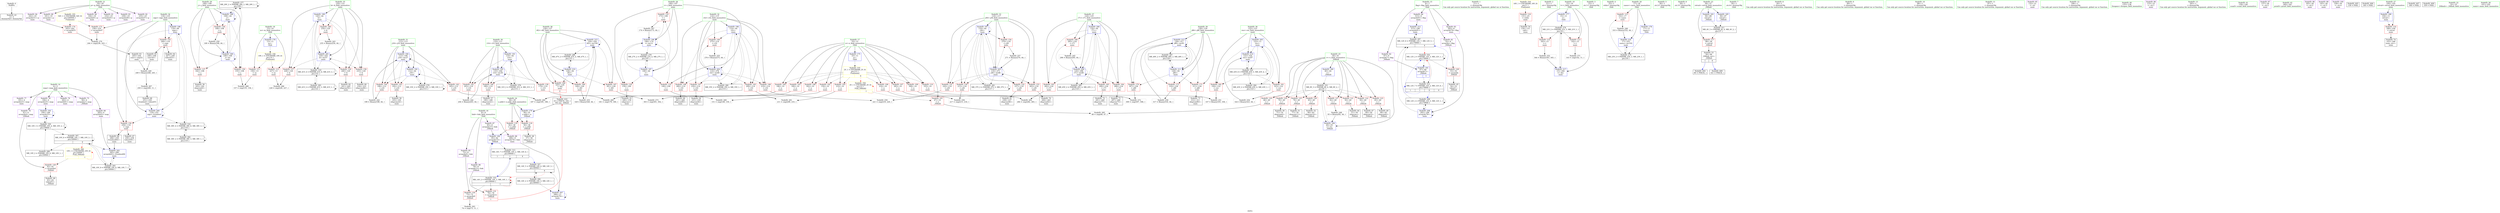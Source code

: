 digraph "SVFG" {
	label="SVFG";

	Node0x561429966a00 [shape=record,color=grey,label="{NodeID: 0\nNullPtr}"];
	Node0x561429966a00 -> Node0x56142997da00[style=solid];
	Node0x5614299c4ae0 [shape=record,color=yellow,style=double,label="{NodeID: 360\n10V_1 = ENCHI(MR_10V_0)\npts\{50000 \}\nFun[_Z4findi]|{|<s1>1}}"];
	Node0x5614299c4ae0 -> Node0x56142999ac60[style=dashed];
	Node0x5614299c4ae0:s1 -> Node0x5614299c4ae0[style=dashed,color=red];
	Node0x5614299b0090 [shape=record,color=black,label="{NodeID: 277\nMR_29V_2 = PHI(MR_29V_3, MR_29V_1, )\npts\{109 \}\n}"];
	Node0x5614299b0090 -> Node0x56142999dce0[style=dashed];
	Node0x5614299b0090 -> Node0x5614299b0090[style=dashed];
	Node0x561429998310 [shape=record,color=blue,label="{NodeID: 194\n112\<--199\nj18\<--inc27\nmain\n}"];
	Node0x561429998310 -> Node0x56142999b6f0[style=dashed];
	Node0x561429998310 -> Node0x56142999b7c0[style=dashed];
	Node0x561429998310 -> Node0x56142999b890[style=dashed];
	Node0x561429998310 -> Node0x561429998170[style=dashed];
	Node0x561429998310 -> Node0x561429998310[style=dashed];
	Node0x561429998310 -> Node0x5614299b0a90[style=dashed];
	Node0x561429995780 [shape=record,color=red,label="{NodeID: 111\n156\<--13\n\<--m\nmain\n}"];
	Node0x561429995780 -> Node0x5614299a5360[style=solid];
	Node0x56142997f2b0 [shape=record,color=green,label="{NodeID: 28\n106\<--107\ni\<--i_field_insensitive\nmain\n}"];
	Node0x56142997f2b0 -> Node0x56142999afa0[style=solid];
	Node0x56142997f2b0 -> Node0x56142999b070[style=solid];
	Node0x56142997f2b0 -> Node0x56142999b140[style=solid];
	Node0x56142997f2b0 -> Node0x56142999dc10[style=solid];
	Node0x56142997f2b0 -> Node0x56142999de80[style=solid];
	Node0x56142999b480 [shape=record,color=red,label="{NodeID: 139\n179\<--110\n\<--i14\nmain\n}"];
	Node0x56142999b480 -> Node0x561429999dc0[style=solid];
	Node0x5614299960f0 [shape=record,color=black,label="{NodeID: 56\n163\<--162\nidxprom8\<--\nmain\n}"];
	Node0x5614299b2480 [shape=record,color=black,label="{NodeID: 333\nMR_14V_2 = PHI(MR_14V_3, MR_14V_1, )\npts\{90000 \}\n|{|<s5>1}}"];
	Node0x5614299b2480 -> Node0x56142999ad30[style=dashed];
	Node0x5614299b2480 -> Node0x56142999ae00[style=dashed];
	Node0x5614299b2480 -> Node0x56142999d800[style=dashed];
	Node0x5614299b2480 -> Node0x5614299bb890[style=dashed];
	Node0x5614299b2480 -> Node0x5614299b2480[style=dashed];
	Node0x5614299b2480:s5 -> Node0x5614299b2480[style=dashed,color=red];
	Node0x5614299a2850 [shape=record,color=grey,label="{NodeID: 250\n169 = Binary(168, 44, )\n}"];
	Node0x5614299a2850 -> Node0x56142999ddb0[style=solid];
	Node0x56142999cb40 [shape=record,color=red,label="{NodeID: 167\n301\<--126\n\<--i82\nmain\n}"];
	Node0x56142999cb40 -> Node0x5614299a5ae0[style=solid];
	Node0x5614299977b0 [shape=record,color=purple,label="{NodeID: 84\n313\<--6\narrayidx91\<--flag\nmain\n}"];
	Node0x5614299977b0 -> Node0x5614299a0070[style=solid];
	Node0x56142997df00 [shape=record,color=green,label="{NodeID: 1\n11\<--1\n\<--dummyObj\nCan only get source location for instruction, argument, global var or function.}"];
	Node0x5614299b0590 [shape=record,color=black,label="{NodeID: 278\nMR_31V_2 = PHI(MR_31V_4, MR_31V_1, )\npts\{111 \}\n}"];
	Node0x5614299b0590 -> Node0x56142999df50[style=dashed];
	Node0x5614299983e0 [shape=record,color=blue,label="{NodeID: 195\n110\<--204\ni14\<--inc30\nmain\n}"];
	Node0x5614299983e0 -> Node0x56142999b480[style=dashed];
	Node0x5614299983e0 -> Node0x56142999b550[style=dashed];
	Node0x5614299983e0 -> Node0x56142999b620[style=dashed];
	Node0x5614299983e0 -> Node0x5614299983e0[style=dashed];
	Node0x5614299983e0 -> Node0x5614299b0590[style=dashed];
	Node0x561429995850 [shape=record,color=red,label="{NodeID: 112\n227\<--13\n\<--m\nmain\n}"];
	Node0x561429995850 -> Node0x5614299a5060[style=solid];
	Node0x56142997f380 [shape=record,color=green,label="{NodeID: 29\n108\<--109\nj\<--j_field_insensitive\nmain\n}"];
	Node0x56142997f380 -> Node0x56142999b210[style=solid];
	Node0x56142997f380 -> Node0x56142999b2e0[style=solid];
	Node0x56142997f380 -> Node0x56142999b3b0[style=solid];
	Node0x56142997f380 -> Node0x56142999dce0[style=solid];
	Node0x56142997f380 -> Node0x56142999ddb0[style=solid];
	Node0x56142999b550 [shape=record,color=red,label="{NodeID: 140\n189\<--110\n\<--i14\nmain\n}"];
	Node0x56142999b550 -> Node0x5614299961c0[style=solid];
	Node0x5614299961c0 [shape=record,color=black,label="{NodeID: 57\n190\<--189\nidxprom22\<--\nmain\n}"];
	Node0x5614299b2570 [shape=record,color=yellow,style=double,label="{NodeID: 334\n16V_1 = ENCHI(MR_16V_0)\npts\{1 \}\nFun[main]}"];
	Node0x5614299b2570 -> Node0x56142999a1d0[style=dashed];
	Node0x5614299a29d0 [shape=record,color=grey,label="{NodeID: 251\n337 = Binary(335, 336, )\n}"];
	Node0x56142999cc10 [shape=record,color=red,label="{NodeID: 168\n320\<--126\n\<--i82\nmain\n|{<s0>6}}"];
	Node0x56142999cc10:s0 -> Node0x5614299de970[style=solid,color=red];
	Node0x561429997880 [shape=record,color=purple,label="{NodeID: 85\n72\<--8\narrayidx9\<--link\n_Z4findi\n}"];
	Node0x561429997880 -> Node0x56142999ad30[style=solid];
	Node0x56142997e550 [shape=record,color=green,label="{NodeID: 2\n21\<--1\n.str\<--dummyObj\nGlob }"];
	Node0x5614299b0a90 [shape=record,color=black,label="{NodeID: 279\nMR_33V_2 = PHI(MR_33V_3, MR_33V_1, )\npts\{113 \}\n}"];
	Node0x5614299b0a90 -> Node0x561429998170[style=dashed];
	Node0x5614299b0a90 -> Node0x5614299b0a90[style=dashed];
	Node0x5614299984b0 [shape=record,color=blue,label="{NodeID: 196\n114\<--44\ni32\<--\nmain\n}"];
	Node0x5614299984b0 -> Node0x56142999b960[style=dashed];
	Node0x5614299984b0 -> Node0x56142999ba30[style=dashed];
	Node0x5614299984b0 -> Node0x56142999bb00[style=dashed];
	Node0x5614299984b0 -> Node0x56142999bbd0[style=dashed];
	Node0x5614299984b0 -> Node0x56142999bca0[style=dashed];
	Node0x5614299984b0 -> Node0x561429998b30[style=dashed];
	Node0x5614299984b0 -> Node0x5614299b0f90[style=dashed];
	Node0x561429995920 [shape=record,color=red,label="{NodeID: 113\n142\<--15\n\<--t\nmain\n}"];
	Node0x561429995920 -> Node0x5614299a57e0[style=solid];
	Node0x56142997f450 [shape=record,color=green,label="{NodeID: 30\n110\<--111\ni14\<--i14_field_insensitive\nmain\n}"];
	Node0x56142997f450 -> Node0x56142999b480[style=solid];
	Node0x56142997f450 -> Node0x56142999b550[style=solid];
	Node0x56142997f450 -> Node0x56142999b620[style=solid];
	Node0x56142997f450 -> Node0x56142999df50[style=solid];
	Node0x56142997f450 -> Node0x5614299983e0[style=solid];
	Node0x5614299b9a90 [shape=record,color=black,label="{NodeID: 307\nMR_10V_6 = PHI(MR_10V_7, MR_10V_3, )\npts\{50000 \}\n|{|<s4>6}}"];
	Node0x5614299b9a90 -> Node0x561429998990[style=dashed];
	Node0x5614299b9a90 -> Node0x5614299b3b90[style=dashed];
	Node0x5614299b9a90 -> Node0x5614299b5490[style=dashed];
	Node0x5614299b9a90 -> Node0x5614299b9a90[style=dashed];
	Node0x5614299b9a90:s4 -> Node0x5614299c4ae0[style=dashed,color=red];
	Node0x56142999b620 [shape=record,color=red,label="{NodeID: 141\n203\<--110\n\<--i14\nmain\n}"];
	Node0x56142999b620 -> Node0x5614299a1f50[style=solid];
	Node0x561429996290 [shape=record,color=black,label="{NodeID: 58\n193\<--192\nidxprom24\<--\nmain\n}"];
	Node0x5614299c34d0 [shape=record,color=yellow,style=double,label="{NodeID: 335\n2V_1 = ENCHI(MR_2V_0)\npts\{12 \}\nFun[main]|{|<s9>6}}"];
	Node0x5614299c34d0 -> Node0x561429995030[style=dashed];
	Node0x5614299c34d0 -> Node0x561429995100[style=dashed];
	Node0x5614299c34d0 -> Node0x5614299951d0[style=dashed];
	Node0x5614299c34d0 -> Node0x5614299952a0[style=dashed];
	Node0x5614299c34d0 -> Node0x561429995370[style=dashed];
	Node0x5614299c34d0 -> Node0x561429995440[style=dashed];
	Node0x5614299c34d0 -> Node0x561429995510[style=dashed];
	Node0x5614299c34d0 -> Node0x5614299955e0[style=dashed];
	Node0x5614299c34d0 -> Node0x5614299956b0[style=dashed];
	Node0x5614299c34d0:s9 -> Node0x5614299c4730[style=dashed,color=red];
	Node0x5614299991c0 [shape=record,color=grey,label="{NodeID: 252\n344 = Binary(343, 345, )\n}"];
	Node0x5614299991c0 -> Node0x5614299a0480[style=solid];
	Node0x56142999cce0 [shape=record,color=red,label="{NodeID: 169\n328\<--126\n\<--i82\nmain\n}"];
	Node0x56142999cce0 -> Node0x561429999340[style=solid];
	Node0x561429997950 [shape=record,color=purple,label="{NodeID: 86\n78\<--8\narrayidx12\<--link\n_Z4findi\n}"];
	Node0x561429997950 -> Node0x56142999ae00[style=solid];
	Node0x56142997e5e0 [shape=record,color=green,label="{NodeID: 3\n23\<--1\n.str.1\<--dummyObj\nGlob }"];
	Node0x5614299b0f90 [shape=record,color=black,label="{NodeID: 280\nMR_35V_2 = PHI(MR_35V_4, MR_35V_1, )\npts\{115 \}\n}"];
	Node0x5614299b0f90 -> Node0x5614299984b0[style=dashed];
	Node0x561429998580 [shape=record,color=blue,label="{NodeID: 197\n116\<--44\nj36\<--\nmain\n}"];
	Node0x561429998580 -> Node0x56142999bd70[style=dashed];
	Node0x561429998580 -> Node0x56142999be40[style=dashed];
	Node0x561429998580 -> Node0x56142999bf10[style=dashed];
	Node0x561429998580 -> Node0x56142999bfe0[style=dashed];
	Node0x561429998580 -> Node0x56142999c0b0[style=dashed];
	Node0x561429998580 -> Node0x561429998580[style=dashed];
	Node0x561429998580 -> Node0x561429998a60[style=dashed];
	Node0x561429998580 -> Node0x5614299b1490[style=dashed];
	Node0x5614299959f0 [shape=record,color=red,label="{NodeID: 114\n343\<--15\n\<--t\nmain\n}"];
	Node0x5614299959f0 -> Node0x5614299991c0[style=solid];
	Node0x56142997f520 [shape=record,color=green,label="{NodeID: 31\n112\<--113\nj18\<--j18_field_insensitive\nmain\n}"];
	Node0x56142997f520 -> Node0x56142999b6f0[style=solid];
	Node0x56142997f520 -> Node0x56142999b7c0[style=solid];
	Node0x56142997f520 -> Node0x56142999b890[style=solid];
	Node0x56142997f520 -> Node0x561429998170[style=solid];
	Node0x56142997f520 -> Node0x561429998310[style=solid];
	Node0x56142999b6f0 [shape=record,color=red,label="{NodeID: 142\n185\<--112\n\<--j18\nmain\n}"];
	Node0x56142999b6f0 -> Node0x5614299a4d60[style=solid];
	Node0x561429996360 [shape=record,color=black,label="{NodeID: 59\n231\<--230\nidxprom44\<--\nmain\n}"];
	Node0x5614299c35b0 [shape=record,color=yellow,style=double,label="{NodeID: 336\n19V_1 = ENCHI(MR_19V_0)\npts\{14 \}\nFun[main]}"];
	Node0x5614299c35b0 -> Node0x561429995780[style=dashed];
	Node0x5614299c35b0 -> Node0x561429995850[style=dashed];
	Node0x561429999340 [shape=record,color=grey,label="{NodeID: 253\n329 = Binary(328, 44, )\n}"];
	Node0x561429999340 -> Node0x5614299a02e0[style=solid];
	Node0x56142999cdb0 [shape=record,color=red,label="{NodeID: 170\n307\<--128\n\<--j86\nmain\n}"];
	Node0x56142999cdb0 -> Node0x5614299a5960[style=solid];
	Node0x561429997a20 [shape=record,color=purple,label="{NodeID: 87\n85\<--8\narrayidx15\<--link\n_Z4findi\n}"];
	Node0x561429997a20 -> Node0x56142999d800[style=solid];
	Node0x561429994780 [shape=record,color=green,label="{NodeID: 4\n25\<--1\nstdin\<--dummyObj\nGlob }"];
	Node0x5614299b1490 [shape=record,color=black,label="{NodeID: 281\nMR_37V_2 = PHI(MR_37V_3, MR_37V_1, )\npts\{117 \}\n}"];
	Node0x5614299b1490 -> Node0x561429998580[style=dashed];
	Node0x5614299b1490 -> Node0x5614299b1490[style=dashed];
	Node0x561429998650 [shape=record,color=blue,label="{NodeID: 198\n118\<--69\nsign\<--\nmain\n}"];
	Node0x561429998650 -> Node0x56142999c180[style=dashed];
	Node0x561429998650 -> Node0x56142999c250[style=dashed];
	Node0x561429998650 -> Node0x5614299987f0[style=dashed];
	Node0x561429998650 -> Node0x5614299bd190[style=dashed];
	Node0x561429995ac0 [shape=record,color=red,label="{NodeID: 115\n332\<--17\n\<--cases\nmain\n}"];
	Node0x561429995ac0 -> Node0x5614299a2250[style=solid];
	Node0x56142997d080 [shape=record,color=green,label="{NodeID: 32\n114\<--115\ni32\<--i32_field_insensitive\nmain\n}"];
	Node0x56142997d080 -> Node0x56142999b960[style=solid];
	Node0x56142997d080 -> Node0x56142999ba30[style=solid];
	Node0x56142997d080 -> Node0x56142999bb00[style=solid];
	Node0x56142997d080 -> Node0x56142999bbd0[style=solid];
	Node0x56142997d080 -> Node0x56142999bca0[style=solid];
	Node0x56142997d080 -> Node0x5614299984b0[style=solid];
	Node0x56142997d080 -> Node0x561429998b30[style=solid];
	Node0x56142999b7c0 [shape=record,color=red,label="{NodeID: 143\n192\<--112\n\<--j18\nmain\n}"];
	Node0x56142999b7c0 -> Node0x561429996290[style=solid];
	Node0x561429996430 [shape=record,color=black,label="{NodeID: 60\n234\<--233\nidxprom46\<--\nmain\n}"];
	Node0x5614299994c0 [shape=record,color=grey,label="{NodeID: 254\n324 = Binary(323, 44, )\n}"];
	Node0x5614299994c0 -> Node0x5614299a0210[style=solid];
	Node0x56142999ce80 [shape=record,color=red,label="{NodeID: 171\n311\<--128\n\<--j86\nmain\n}"];
	Node0x56142999ce80 -> Node0x561429996ec0[style=solid];
	Node0x561429997af0 [shape=record,color=purple,label="{NodeID: 88\n288\<--8\narrayidx76\<--link\nmain\n}"];
	Node0x561429997af0 -> Node0x561429998da0[style=solid];
	Node0x561429994810 [shape=record,color=green,label="{NodeID: 5\n26\<--1\n.str.2\<--dummyObj\nGlob }"];
	Node0x5614299b1990 [shape=record,color=black,label="{NodeID: 282\nMR_39V_2 = PHI(MR_39V_3, MR_39V_1, )\npts\{119 \}\n}"];
	Node0x5614299b1990 -> Node0x5614299b1990[style=dashed];
	Node0x5614299b1990 -> Node0x5614299bd190[style=dashed];
	Node0x561429998720 [shape=record,color=blue,label="{NodeID: 199\n120\<--44\nk\<--\nmain\n}"];
	Node0x561429998720 -> Node0x56142999c320[style=dashed];
	Node0x561429998720 -> Node0x56142999c3f0[style=dashed];
	Node0x561429998720 -> Node0x56142999c4c0[style=dashed];
	Node0x561429998720 -> Node0x56142999c590[style=dashed];
	Node0x561429998720 -> Node0x5614299988c0[style=dashed];
	Node0x561429998720 -> Node0x5614299bd690[style=dashed];
	Node0x56142999a1d0 [shape=record,color=red,label="{NodeID: 116\n131\<--25\n\<--stdin\nmain\n}"];
	Node0x56142999a1d0 -> Node0x561429995f50[style=solid];
	Node0x56142997d150 [shape=record,color=green,label="{NodeID: 33\n116\<--117\nj36\<--j36_field_insensitive\nmain\n}"];
	Node0x56142997d150 -> Node0x56142999bd70[style=solid];
	Node0x56142997d150 -> Node0x56142999be40[style=solid];
	Node0x56142997d150 -> Node0x56142999bf10[style=solid];
	Node0x56142997d150 -> Node0x56142999bfe0[style=solid];
	Node0x56142997d150 -> Node0x56142999c0b0[style=solid];
	Node0x56142997d150 -> Node0x561429998580[style=solid];
	Node0x56142997d150 -> Node0x561429998a60[style=solid];
	Node0x56142999b890 [shape=record,color=red,label="{NodeID: 144\n198\<--112\n\<--j18\nmain\n}"];
	Node0x56142999b890 -> Node0x5614299a1c50[style=solid];
	Node0x561429996500 [shape=record,color=black,label="{NodeID: 61\n238\<--237\nidxprom48\<--\nmain\n}"];
	Node0x561429999640 [shape=record,color=grey,label="{NodeID: 255\n276 = Binary(275, 44, )\n}"];
	Node0x561429999640 -> Node0x561429998b30[style=solid];
	Node0x56142999cf50 [shape=record,color=red,label="{NodeID: 172\n316\<--128\n\<--j86\nmain\n}"];
	Node0x56142999cf50 -> Node0x5614299997c0[style=solid];
	Node0x561429997bc0 [shape=record,color=purple,label="{NodeID: 89\n161\<--19\narrayidx\<--p\nmain\n}"];
	Node0x561429966ae0 [shape=record,color=green,label="{NodeID: 6\n28\<--1\n.str.3\<--dummyObj\nGlob }"];
	Node0x5614299b26a0 [shape=record,color=black,label="{NodeID: 283\nMR_41V_2 = PHI(MR_41V_3, MR_41V_1, )\npts\{121 \}\n}"];
	Node0x5614299b26a0 -> Node0x5614299b26a0[style=dashed];
	Node0x5614299b26a0 -> Node0x5614299bd690[style=dashed];
	Node0x5614299987f0 [shape=record,color=blue,label="{NodeID: 200\n118\<--251\nsign\<--frombool\nmain\n}"];
	Node0x5614299987f0 -> Node0x56142999c180[style=dashed];
	Node0x5614299987f0 -> Node0x56142999c250[style=dashed];
	Node0x5614299987f0 -> Node0x5614299987f0[style=dashed];
	Node0x5614299987f0 -> Node0x5614299bd190[style=dashed];
	Node0x56142999a2a0 [shape=record,color=red,label="{NodeID: 117\n99\<--36\n\<--retval\n_Z4findi\n}"];
	Node0x56142999a2a0 -> Node0x561429995e80[style=solid];
	Node0x56142997d220 [shape=record,color=green,label="{NodeID: 34\n118\<--119\nsign\<--sign_field_insensitive\nmain\n}"];
	Node0x56142997d220 -> Node0x56142999c180[style=solid];
	Node0x56142997d220 -> Node0x56142999c250[style=solid];
	Node0x56142997d220 -> Node0x561429998650[style=solid];
	Node0x56142997d220 -> Node0x5614299987f0[style=solid];
	Node0x5614299bae90 [shape=record,color=black,label="{NodeID: 311\nMR_4V_3 = PHI(MR_4V_4, MR_4V_2, )\npts\{37 \}\n}"];
	Node0x5614299bae90 -> Node0x56142999a2a0[style=dashed];
	Node0x56142999b960 [shape=record,color=red,label="{NodeID: 145\n209\<--114\n\<--i32\nmain\n}"];
	Node0x56142999b960 -> Node0x561429999f40[style=solid];
	Node0x5614299965d0 [shape=record,color=black,label="{NodeID: 62\n241\<--240\nidxprom50\<--\nmain\n}"];
	Node0x5614299997c0 [shape=record,color=grey,label="{NodeID: 256\n317 = Binary(316, 44, )\n}"];
	Node0x5614299997c0 -> Node0x5614299a0140[style=solid];
	Node0x56142999d020 [shape=record,color=red,label="{NodeID: 173\n236\<--235\n\<--arrayidx47\nmain\n}"];
	Node0x56142999d020 -> Node0x5614299a5660[style=solid];
	Node0x561429997c90 [shape=record,color=purple,label="{NodeID: 90\n164\<--19\narrayidx9\<--p\nmain\n}"];
	Node0x561429966b70 [shape=record,color=green,label="{NodeID: 7\n30\<--1\n.str.4\<--dummyObj\nGlob }"];
	Node0x5614299b2790 [shape=record,color=black,label="{NodeID: 284\nMR_43V_2 = PHI(MR_43V_4, MR_43V_1, )\npts\{123 \}\n}"];
	Node0x5614299b2790 -> Node0x561429998c00[style=dashed];
	Node0x5614299988c0 [shape=record,color=blue,label="{NodeID: 201\n120\<--255\nk\<--inc57\nmain\n}"];
	Node0x5614299988c0 -> Node0x56142999c320[style=dashed];
	Node0x5614299988c0 -> Node0x56142999c3f0[style=dashed];
	Node0x5614299988c0 -> Node0x56142999c4c0[style=dashed];
	Node0x5614299988c0 -> Node0x56142999c590[style=dashed];
	Node0x5614299988c0 -> Node0x5614299988c0[style=dashed];
	Node0x5614299988c0 -> Node0x5614299bd690[style=dashed];
	Node0x56142999a370 [shape=record,color=red,label="{NodeID: 118\n56\<--38\n\<--u.addr\n_Z4findi\n}"];
	Node0x56142999a370 -> Node0x56142997dca0[style=solid];
	Node0x56142997d2f0 [shape=record,color=green,label="{NodeID: 35\n120\<--121\nk\<--k_field_insensitive\nmain\n}"];
	Node0x56142997d2f0 -> Node0x56142999c320[style=solid];
	Node0x56142997d2f0 -> Node0x56142999c3f0[style=solid];
	Node0x56142997d2f0 -> Node0x56142999c4c0[style=solid];
	Node0x56142997d2f0 -> Node0x56142999c590[style=solid];
	Node0x56142997d2f0 -> Node0x561429998720[style=solid];
	Node0x56142997d2f0 -> Node0x5614299988c0[style=solid];
	Node0x5614299bb390 [shape=record,color=black,label="{NodeID: 312\nMR_12V_7 = PHI(MR_12V_2, MR_12V_6, )\npts\{70000 \}\n|{<s0>1|<s1>1|<s2>6|<s3>6}}"];
	Node0x5614299bb390:s0 -> Node0x5614299bb390[style=dashed,color=blue];
	Node0x5614299bb390:s1 -> Node0x5614299b2390[style=dashed,color=blue];
	Node0x5614299bb390:s2 -> Node0x5614299b4090[style=dashed,color=blue];
	Node0x5614299bb390:s3 -> Node0x5614299b6890[style=dashed,color=blue];
	Node0x56142999ba30 [shape=record,color=red,label="{NodeID: 146\n219\<--114\n\<--i32\nmain\n}"];
	Node0x56142999ba30 -> Node0x561429999c40[style=solid];
	Node0x5614299966a0 [shape=record,color=black,label="{NodeID: 63\n245\<--244\nconv\<--cmp52\nmain\n}"];
	Node0x5614299966a0 -> Node0x5614299a26d0[style=solid];
	Node0x561429999940 [shape=record,color=grey,label="{NodeID: 257\n271 = Binary(270, 44, )\n}"];
	Node0x561429999940 -> Node0x561429998a60[style=solid];
	Node0x56142999d0f0 [shape=record,color=red,label="{NodeID: 174\n243\<--242\n\<--arrayidx51\nmain\n}"];
	Node0x56142999d0f0 -> Node0x5614299a5660[style=solid];
	Node0x561429997d60 [shape=record,color=purple,label="{NodeID: 91\n232\<--19\narrayidx45\<--p\nmain\n}"];
	Node0x561429966c00 [shape=record,color=green,label="{NodeID: 8\n44\<--1\n\<--dummyObj\nCan only get source location for instruction, argument, global var or function.}"];
	Node0x5614299b2c90 [shape=record,color=black,label="{NodeID: 285\nMR_45V_2 = PHI(MR_45V_4, MR_45V_1, )\npts\{125 \}\n}"];
	Node0x5614299b2c90 -> Node0x561429998cd0[style=dashed];
	Node0x561429998990 [shape=record,color=blue,label="{NodeID: 202\n265\<--266\narrayidx63\<--frombool64\nmain\n}"];
	Node0x561429998990 -> Node0x5614299b5490[style=dashed];
	Node0x56142999a440 [shape=record,color=red,label="{NodeID: 119\n82\<--38\n\<--u.addr\n_Z4findi\n}"];
	Node0x56142999a440 -> Node0x56142999d800[style=solid];
	Node0x56142997d3c0 [shape=record,color=green,label="{NodeID: 36\n122\<--123\nres\<--res_field_insensitive\nmain\n}"];
	Node0x56142997d3c0 -> Node0x56142999c660[style=solid];
	Node0x56142997d3c0 -> Node0x56142999c730[style=solid];
	Node0x56142997d3c0 -> Node0x561429998c00[style=solid];
	Node0x56142997d3c0 -> Node0x5614299a0210[style=solid];
	Node0x5614299bb890 [shape=record,color=black,label="{NodeID: 313\nMR_14V_7 = PHI(MR_14V_2, MR_14V_6, )\npts\{90000 \}\n|{<s0>1|<s1>1|<s2>6}}"];
	Node0x5614299bb890:s0 -> Node0x56142999d800[style=dashed,color=blue];
	Node0x5614299bb890:s1 -> Node0x5614299b2480[style=dashed,color=blue];
	Node0x5614299bb890:s2 -> Node0x5614299bfe90[style=dashed,color=blue];
	Node0x56142999bb00 [shape=record,color=red,label="{NodeID: 147\n230\<--114\n\<--i32\nmain\n}"];
	Node0x56142999bb00 -> Node0x561429996360[style=solid];
	Node0x561429996770 [shape=record,color=black,label="{NodeID: 64\n247\<--246\ntobool53\<--\nmain\n}"];
	Node0x561429999ac0 [shape=record,color=grey,label="{NodeID: 258\n217 = cmp(215, 216, )\n}"];
	Node0x56142999d1c0 [shape=record,color=blue,label="{NodeID: 175\n10\<--11\nn\<--\nGlob }"];
	Node0x56142999d1c0 -> Node0x5614299c34d0[style=dashed];
	Node0x561429997e30 [shape=record,color=purple,label="{NodeID: 92\n235\<--19\narrayidx47\<--p\nmain\n}"];
	Node0x561429997e30 -> Node0x56142999d020[style=solid];
	Node0x561429966cb0 [shape=record,color=green,label="{NodeID: 9\n69\<--1\n\<--dummyObj\nCan only get source location for instruction, argument, global var or function.}"];
	Node0x5614299b3190 [shape=record,color=black,label="{NodeID: 286\nMR_47V_2 = PHI(MR_47V_4, MR_47V_1, )\npts\{127 \}\n}"];
	Node0x5614299b3190 -> Node0x561429999010[style=dashed];
	Node0x561429998a60 [shape=record,color=blue,label="{NodeID: 203\n116\<--271\nj36\<--inc66\nmain\n}"];
	Node0x561429998a60 -> Node0x56142999bd70[style=dashed];
	Node0x561429998a60 -> Node0x56142999be40[style=dashed];
	Node0x561429998a60 -> Node0x56142999bf10[style=dashed];
	Node0x561429998a60 -> Node0x56142999bfe0[style=dashed];
	Node0x561429998a60 -> Node0x56142999c0b0[style=dashed];
	Node0x561429998a60 -> Node0x561429998580[style=dashed];
	Node0x561429998a60 -> Node0x561429998a60[style=dashed];
	Node0x561429998a60 -> Node0x5614299b1490[style=dashed];
	Node0x56142999a510 [shape=record,color=red,label="{NodeID: 120\n46\<--40\n\<--v\n_Z4findi\n}"];
	Node0x56142999a510 -> Node0x5614299a4ee0[style=solid];
	Node0x56142997d490 [shape=record,color=green,label="{NodeID: 37\n124\<--125\ni71\<--i71_field_insensitive\nmain\n}"];
	Node0x56142997d490 -> Node0x56142999c800[style=solid];
	Node0x56142997d490 -> Node0x56142999c8d0[style=solid];
	Node0x56142997d490 -> Node0x56142999c9a0[style=solid];
	Node0x56142997d490 -> Node0x56142999ca70[style=solid];
	Node0x56142997d490 -> Node0x561429998cd0[style=solid];
	Node0x56142997d490 -> Node0x561429998f40[style=solid];
	Node0x56142999bbd0 [shape=record,color=red,label="{NodeID: 148\n260\<--114\n\<--i32\nmain\n}"];
	Node0x56142999bbd0 -> Node0x561429996b80[style=solid];
	Node0x561429996840 [shape=record,color=black,label="{NodeID: 65\n248\<--246\nconv54\<--\nmain\n}"];
	Node0x561429996840 -> Node0x5614299a26d0[style=solid];
	Node0x561429999c40 [shape=record,color=grey,label="{NodeID: 259\n221 = cmp(219, 220, )\n}"];
	Node0x56142999d290 [shape=record,color=blue,label="{NodeID: 176\n13\<--11\nm\<--\nGlob }"];
	Node0x56142999d290 -> Node0x5614299c35b0[style=dashed];
	Node0x561429997f00 [shape=record,color=purple,label="{NodeID: 93\n239\<--19\narrayidx49\<--p\nmain\n}"];
	Node0x561429966d80 [shape=record,color=green,label="{NodeID: 10\n88\<--1\n\<--dummyObj\nCan only get source location for instruction, argument, global var or function.}"];
	Node0x5614299b3690 [shape=record,color=black,label="{NodeID: 287\nMR_49V_2 = PHI(MR_49V_3, MR_49V_1, )\npts\{129 \}\n}"];
	Node0x5614299b3690 -> Node0x5614299990e0[style=dashed];
	Node0x5614299b3690 -> Node0x5614299b3690[style=dashed];
	Node0x561429998b30 [shape=record,color=blue,label="{NodeID: 204\n114\<--276\ni32\<--inc69\nmain\n}"];
	Node0x561429998b30 -> Node0x56142999b960[style=dashed];
	Node0x561429998b30 -> Node0x56142999ba30[style=dashed];
	Node0x561429998b30 -> Node0x56142999bb00[style=dashed];
	Node0x561429998b30 -> Node0x56142999bbd0[style=dashed];
	Node0x561429998b30 -> Node0x56142999bca0[style=dashed];
	Node0x561429998b30 -> Node0x561429998b30[style=dashed];
	Node0x561429998b30 -> Node0x5614299b0f90[style=dashed];
	Node0x56142999a5e0 [shape=record,color=red,label="{NodeID: 121\n50\<--40\n\<--v\n_Z4findi\n}"];
	Node0x56142999a5e0 -> Node0x56142997db00[style=solid];
	Node0x56142997d560 [shape=record,color=green,label="{NodeID: 38\n126\<--127\ni82\<--i82_field_insensitive\nmain\n}"];
	Node0x56142997d560 -> Node0x56142999cb40[style=solid];
	Node0x56142997d560 -> Node0x56142999cc10[style=solid];
	Node0x56142997d560 -> Node0x56142999cce0[style=solid];
	Node0x56142997d560 -> Node0x561429999010[style=solid];
	Node0x56142997d560 -> Node0x5614299a02e0[style=solid];
	Node0x56142999bca0 [shape=record,color=red,label="{NodeID: 149\n275\<--114\n\<--i32\nmain\n}"];
	Node0x56142999bca0 -> Node0x561429999640[style=solid];
	Node0x561429996910 [shape=record,color=black,label="{NodeID: 66\n251\<--250\nfrombool\<--tobool55\nmain\n}"];
	Node0x561429996910 -> Node0x5614299987f0[style=solid];
	Node0x561429999dc0 [shape=record,color=grey,label="{NodeID: 260\n181 = cmp(179, 180, )\n}"];
	Node0x56142999d390 [shape=record,color=blue,label="{NodeID: 177\n15\<--11\nt\<--\nGlob }"];
	Node0x56142999d390 -> Node0x5614299af190[style=dashed];
	Node0x561429997fd0 [shape=record,color=purple,label="{NodeID: 94\n242\<--19\narrayidx51\<--p\nmain\n}"];
	Node0x561429997fd0 -> Node0x56142999d0f0[style=solid];
	Node0x5614299697e0 [shape=record,color=green,label="{NodeID: 11\n97\<--1\n\<--dummyObj\nCan only get source location for instruction, argument, global var or function.}"];
	Node0x5614299b3b90 [shape=record,color=black,label="{NodeID: 288\nMR_10V_2 = PHI(MR_10V_6, MR_10V_1, )\npts\{50000 \}\n}"];
	Node0x5614299b3b90 -> Node0x5614299c0d90[style=dashed];
	Node0x561429998c00 [shape=record,color=blue,label="{NodeID: 205\n122\<--11\nres\<--\nmain\n}"];
	Node0x561429998c00 -> Node0x56142999c660[style=dashed];
	Node0x561429998c00 -> Node0x56142999c730[style=dashed];
	Node0x561429998c00 -> Node0x5614299a0210[style=dashed];
	Node0x561429998c00 -> Node0x5614299b2790[style=dashed];
	Node0x561429998c00 -> Node0x5614299b8190[style=dashed];
	Node0x56142999a6b0 [shape=record,color=red,label="{NodeID: 122\n59\<--40\n\<--v\n_Z4findi\n}"];
	Node0x56142999a6b0 -> Node0x561429994ac0[style=solid];
	Node0x56142997d630 [shape=record,color=green,label="{NodeID: 39\n128\<--129\nj86\<--j86_field_insensitive\nmain\n}"];
	Node0x56142997d630 -> Node0x56142999cdb0[style=solid];
	Node0x56142997d630 -> Node0x56142999ce80[style=solid];
	Node0x56142997d630 -> Node0x56142999cf50[style=solid];
	Node0x56142997d630 -> Node0x5614299990e0[style=solid];
	Node0x56142997d630 -> Node0x5614299a0140[style=solid];
	Node0x56142999bd70 [shape=record,color=red,label="{NodeID: 150\n215\<--116\n\<--j36\nmain\n}"];
	Node0x56142999bd70 -> Node0x561429999ac0[style=solid];
	Node0x5614299969e0 [shape=record,color=black,label="{NodeID: 67\n259\<--258\ntobool59\<--\nmain\n}"];
	Node0x561429999f40 [shape=record,color=grey,label="{NodeID: 261\n211 = cmp(209, 210, )\n}"];
	Node0x56142999d490 [shape=record,color=blue,label="{NodeID: 178\n17\<--11\ncases\<--\nGlob }"];
	Node0x56142999d490 -> Node0x5614299af690[style=dashed];
	Node0x5614299980a0 [shape=record,color=purple,label="{NodeID: 95\n132\<--21\n\<--.str\nmain\n}"];
	Node0x561429969870 [shape=record,color=green,label="{NodeID: 12\n196\<--1\n\<--dummyObj\nCan only get source location for instruction, argument, global var or function.}"];
	Node0x5614299b4090 [shape=record,color=black,label="{NodeID: 289\nMR_12V_2 = PHI(MR_12V_5, MR_12V_1, )\npts\{70000 \}\n}"];
	Node0x5614299b4090 -> Node0x561429998e70[style=dashed];
	Node0x5614299b4090 -> Node0x5614299b4090[style=dashed];
	Node0x5614299b4090 -> Node0x5614299b6890[style=dashed];
	Node0x561429998cd0 [shape=record,color=blue,label="{NodeID: 206\n124\<--44\ni71\<--\nmain\n}"];
	Node0x561429998cd0 -> Node0x56142999c800[style=dashed];
	Node0x561429998cd0 -> Node0x56142999c8d0[style=dashed];
	Node0x561429998cd0 -> Node0x56142999c9a0[style=dashed];
	Node0x561429998cd0 -> Node0x56142999ca70[style=dashed];
	Node0x561429998cd0 -> Node0x561429998f40[style=dashed];
	Node0x561429998cd0 -> Node0x5614299b2c90[style=dashed];
	Node0x56142999a780 [shape=record,color=red,label="{NodeID: 123\n65\<--40\n\<--v\n_Z4findi\n}"];
	Node0x56142999a780 -> Node0x561429995c00[style=solid];
	Node0x56142997d700 [shape=record,color=green,label="{NodeID: 40\n135\<--136\nfreopen\<--freopen_field_insensitive\n}"];
	Node0x56142999be40 [shape=record,color=red,label="{NodeID: 151\n220\<--116\n\<--j36\nmain\n}"];
	Node0x56142999be40 -> Node0x561429999c40[style=solid];
	Node0x561429996ab0 [shape=record,color=black,label="{NodeID: 68\n266\<--258\nfrombool64\<--\nmain\n}"];
	Node0x561429996ab0 -> Node0x561429998990[style=solid];
	Node0x56142999a0c0 [shape=record,color=grey,label="{NodeID: 262\n284 = cmp(282, 283, )\n}"];
	Node0x56142999d590 [shape=record,color=blue,label="{NodeID: 179\n38\<--35\nu.addr\<--u\n_Z4findi\n}"];
	Node0x56142999d590 -> Node0x56142999a370[style=dashed];
	Node0x56142999d590 -> Node0x56142999a440[style=dashed];
	Node0x561429994b50 [shape=record,color=purple,label="{NodeID: 96\n133\<--23\n\<--.str.1\nmain\n}"];
	Node0x561429969940 [shape=record,color=green,label="{NodeID: 13\n345\<--1\n\<--dummyObj\nCan only get source location for instruction, argument, global var or function.}"];
	Node0x5614299b4590 [shape=record,color=black,label="{NodeID: 290\nMR_14V_2 = PHI(MR_14V_5, MR_14V_1, )\npts\{90000 \}\n}"];
	Node0x5614299b4590 -> Node0x561429998da0[style=dashed];
	Node0x5614299b4590 -> Node0x5614299bfe90[style=dashed];
	Node0x561429998da0 [shape=record,color=blue,label="{NodeID: 207\n288\<--11\narrayidx76\<--\nmain\n}"];
	Node0x561429998da0 -> Node0x561429998da0[style=dashed];
	Node0x561429998da0 -> Node0x5614299bfe90[style=dashed];
	Node0x56142999a850 [shape=record,color=red,label="{NodeID: 124\n70\<--40\n\<--v\n_Z4findi\n}"];
	Node0x56142999a850 -> Node0x561429995c90[style=solid];
	Node0x56142997d800 [shape=record,color=green,label="{NodeID: 41\n139\<--140\nscanf\<--scanf_field_insensitive\n}"];
	Node0x5614299bd190 [shape=record,color=black,label="{NodeID: 318\nMR_39V_4 = PHI(MR_39V_8, MR_39V_3, )\npts\{119 \}\n}"];
	Node0x5614299bd190 -> Node0x561429998650[style=dashed];
	Node0x5614299bd190 -> Node0x5614299b1990[style=dashed];
	Node0x5614299bd190 -> Node0x5614299bd190[style=dashed];
	Node0x56142999bf10 [shape=record,color=red,label="{NodeID: 152\n237\<--116\n\<--j36\nmain\n}"];
	Node0x56142999bf10 -> Node0x561429996500[style=solid];
	Node0x561429996b80 [shape=record,color=black,label="{NodeID: 69\n261\<--260\nidxprom60\<--\nmain\n}"];
	Node0x5614299a4be0 [shape=record,color=grey,label="{NodeID: 263\n74 = cmp(73, 11, )\n}"];
	Node0x56142999d660 [shape=record,color=blue,label="{NodeID: 180\n40\<--44\nv\<--\n_Z4findi\n}"];
	Node0x56142999d660 -> Node0x5614299b1e90[style=dashed];
	Node0x561429994c20 [shape=record,color=purple,label="{NodeID: 97\n137\<--26\n\<--.str.2\nmain\n}"];
	Node0x561429969480 [shape=record,color=green,label="{NodeID: 14\n4\<--5\nmap\<--map_field_insensitive\nGlob }"];
	Node0x561429969480 -> Node0x561429997060[style=solid];
	Node0x561429969480 -> Node0x561429997130[style=solid];
	Node0x561429969480 -> Node0x561429997200[style=solid];
	Node0x561429969480 -> Node0x5614299972d0[style=solid];
	Node0x561429969480 -> Node0x5614299973a0[style=solid];
	Node0x561429969480 -> Node0x561429997470[style=solid];
	Node0x561429998e70 [shape=record,color=blue,label="{NodeID: 208\n292\<--196\narrayidx78\<--\nmain\n}"];
	Node0x561429998e70 -> Node0x561429998e70[style=dashed];
	Node0x561429998e70 -> Node0x5614299b4090[style=dashed];
	Node0x561429998e70 -> Node0x5614299b6890[style=dashed];
	Node0x56142999a920 [shape=record,color=red,label="{NodeID: 125\n76\<--40\n\<--v\n_Z4findi\n}"];
	Node0x56142999a920 -> Node0x561429995d20[style=solid];
	Node0x56142997d900 [shape=record,color=green,label="{NodeID: 42\n340\<--341\nprintf\<--printf_field_insensitive\n}"];
	Node0x5614299bd690 [shape=record,color=black,label="{NodeID: 319\nMR_41V_4 = PHI(MR_41V_8, MR_41V_3, )\npts\{121 \}\n}"];
	Node0x5614299bd690 -> Node0x561429998720[style=dashed];
	Node0x5614299bd690 -> Node0x5614299b26a0[style=dashed];
	Node0x5614299bd690 -> Node0x5614299bd690[style=dashed];
	Node0x56142999bfe0 [shape=record,color=red,label="{NodeID: 153\n263\<--116\n\<--j36\nmain\n}"];
	Node0x56142999bfe0 -> Node0x561429996c50[style=solid];
	Node0x561429996c50 [shape=record,color=black,label="{NodeID: 70\n264\<--263\nidxprom62\<--\nmain\n}"];
	Node0x5614299a4d60 [shape=record,color=grey,label="{NodeID: 264\n187 = cmp(185, 186, )\n}"];
	Node0x56142999d730 [shape=record,color=blue,label="{NodeID: 181\n67\<--69\narrayidx7\<--\n_Z4findi\n|{|<s1>1}}"];
	Node0x56142999d730 -> Node0x5614299bb390[style=dashed];
	Node0x56142999d730:s1 -> Node0x5614299b2390[style=dashed,color=red];
	Node0x561429994cf0 [shape=record,color=purple,label="{NodeID: 98\n165\<--26\n\<--.str.2\nmain\n}"];
	Node0x561429969510 [shape=record,color=green,label="{NodeID: 15\n6\<--7\nflag\<--flag_field_insensitive\nGlob }"];
	Node0x561429969510 -> Node0x561429997540[style=solid];
	Node0x561429969510 -> Node0x561429997610[style=solid];
	Node0x561429969510 -> Node0x5614299976e0[style=solid];
	Node0x561429969510 -> Node0x5614299977b0[style=solid];
	Node0x561429998f40 [shape=record,color=blue,label="{NodeID: 209\n124\<--296\ni71\<--inc80\nmain\n}"];
	Node0x561429998f40 -> Node0x56142999c800[style=dashed];
	Node0x561429998f40 -> Node0x56142999c8d0[style=dashed];
	Node0x561429998f40 -> Node0x56142999c9a0[style=dashed];
	Node0x561429998f40 -> Node0x56142999ca70[style=dashed];
	Node0x561429998f40 -> Node0x561429998f40[style=dashed];
	Node0x561429998f40 -> Node0x5614299b2c90[style=dashed];
	Node0x56142999a9f0 [shape=record,color=red,label="{NodeID: 126\n83\<--40\n\<--v\n_Z4findi\n}"];
	Node0x56142999a9f0 -> Node0x561429995db0[style=solid];
	Node0x56142997da00 [shape=record,color=black,label="{NodeID: 43\n2\<--3\ndummyVal\<--dummyVal\n}"];
	Node0x56142999c0b0 [shape=record,color=red,label="{NodeID: 154\n270\<--116\n\<--j36\nmain\n}"];
	Node0x56142999c0b0 -> Node0x561429999940[style=solid];
	Node0x561429996d20 [shape=record,color=black,label="{NodeID: 71\n287\<--286\nidxprom75\<--\nmain\n}"];
	Node0x5614299a4ee0 [shape=record,color=grey,label="{NodeID: 265\n48 = cmp(46, 47, )\n}"];
	Node0x56142999d800 [shape=record,color=blue,label="{NodeID: 182\n85\<--82\narrayidx15\<--\n_Z4findi\n}"];
	Node0x56142999d800 -> Node0x5614299bb890[style=dashed];
	Node0x561429994dc0 [shape=record,color=purple,label="{NodeID: 99\n145\<--28\n\<--.str.3\nmain\n}"];
	Node0x5614299695e0 [shape=record,color=green,label="{NodeID: 16\n8\<--9\nlink\<--link_field_insensitive\nGlob }"];
	Node0x5614299695e0 -> Node0x561429997880[style=solid];
	Node0x5614299695e0 -> Node0x561429997950[style=solid];
	Node0x5614299695e0 -> Node0x561429997a20[style=solid];
	Node0x5614299695e0 -> Node0x561429997af0[style=solid];
	Node0x5614299b5490 [shape=record,color=black,label="{NodeID: 293\nMR_10V_9 = PHI(MR_10V_8, MR_10V_7, )\npts\{50000 \}\n}"];
	Node0x5614299b5490 -> Node0x561429998990[style=dashed];
	Node0x5614299b5490 -> Node0x5614299b5490[style=dashed];
	Node0x5614299b5490 -> Node0x5614299b9a90[style=dashed];
	Node0x561429999010 [shape=record,color=blue,label="{NodeID: 210\n126\<--44\ni82\<--\nmain\n}"];
	Node0x561429999010 -> Node0x56142999cb40[style=dashed];
	Node0x561429999010 -> Node0x56142999cc10[style=dashed];
	Node0x561429999010 -> Node0x56142999cce0[style=dashed];
	Node0x561429999010 -> Node0x5614299a02e0[style=dashed];
	Node0x561429999010 -> Node0x5614299b3190[style=dashed];
	Node0x56142999aac0 [shape=record,color=red,label="{NodeID: 127\n92\<--40\n\<--v\n_Z4findi\n}"];
	Node0x56142999aac0 -> Node0x5614299a2550[style=solid];
	Node0x56142997db00 [shape=record,color=black,label="{NodeID: 44\n51\<--50\nidxprom\<--\n_Z4findi\n}"];
	Node0x5614296a7d00 [shape=record,color=black,label="{NodeID: 404\n80 = PHI(34, )\n}"];
	Node0x56142999c180 [shape=record,color=red,label="{NodeID: 155\n246\<--118\n\<--sign\nmain\n}"];
	Node0x56142999c180 -> Node0x561429996770[style=solid];
	Node0x56142999c180 -> Node0x561429996840[style=solid];
	Node0x561429996df0 [shape=record,color=black,label="{NodeID: 72\n291\<--290\nidxprom77\<--\nmain\n}"];
	Node0x5614299a5060 [shape=record,color=grey,label="{NodeID: 266\n228 = cmp(226, 227, )\n}"];
	Node0x56142999d8d0 [shape=record,color=blue,label="{NodeID: 183\n36\<--88\nretval\<--\n_Z4findi\n}"];
	Node0x56142999d8d0 -> Node0x5614299bae90[style=dashed];
	Node0x561429994e90 [shape=record,color=purple,label="{NodeID: 100\n338\<--30\n\<--.str.4\nmain\n}"];
	Node0x5614299696b0 [shape=record,color=green,label="{NodeID: 17\n10\<--12\nn\<--n_field_insensitive\nGlob }"];
	Node0x5614299696b0 -> Node0x561429994f60[style=solid];
	Node0x5614299696b0 -> Node0x561429995030[style=solid];
	Node0x5614299696b0 -> Node0x561429995100[style=solid];
	Node0x5614299696b0 -> Node0x5614299951d0[style=solid];
	Node0x5614299696b0 -> Node0x5614299952a0[style=solid];
	Node0x5614299696b0 -> Node0x561429995370[style=solid];
	Node0x5614299696b0 -> Node0x561429995440[style=solid];
	Node0x5614299696b0 -> Node0x561429995510[style=solid];
	Node0x5614299696b0 -> Node0x5614299955e0[style=solid];
	Node0x5614299696b0 -> Node0x5614299956b0[style=solid];
	Node0x5614299696b0 -> Node0x56142999d1c0[style=solid];
	Node0x5614299990e0 [shape=record,color=blue,label="{NodeID: 211\n128\<--44\nj86\<--\nmain\n}"];
	Node0x5614299990e0 -> Node0x56142999cdb0[style=dashed];
	Node0x5614299990e0 -> Node0x56142999ce80[style=dashed];
	Node0x5614299990e0 -> Node0x56142999cf50[style=dashed];
	Node0x5614299990e0 -> Node0x5614299990e0[style=dashed];
	Node0x5614299990e0 -> Node0x5614299a0140[style=dashed];
	Node0x5614299990e0 -> Node0x5614299b3690[style=dashed];
	Node0x56142999ab90 [shape=record,color=red,label="{NodeID: 128\n53\<--52\n\<--arrayidx\n_Z4findi\n}"];
	Node0x56142999ab90 -> Node0x56142997dbd0[style=solid];
	Node0x56142997dbd0 [shape=record,color=black,label="{NodeID: 45\n54\<--53\ntobool\<--\n_Z4findi\n}"];
	Node0x5614299de4a0 [shape=record,color=black,label="{NodeID: 405\n138 = PHI()\n}"];
	Node0x56142999c250 [shape=record,color=red,label="{NodeID: 156\n258\<--118\n\<--sign\nmain\n}"];
	Node0x56142999c250 -> Node0x5614299969e0[style=solid];
	Node0x56142999c250 -> Node0x561429996ab0[style=solid];
	Node0x561429996ec0 [shape=record,color=black,label="{NodeID: 73\n312\<--311\nidxprom90\<--\nmain\n}"];
	Node0x5614299a51e0 [shape=record,color=grey,label="{NodeID: 267\n250 = cmp(249, 11, )\n}"];
	Node0x5614299a51e0 -> Node0x561429996910[style=solid];
	Node0x56142999d9a0 [shape=record,color=blue,label="{NodeID: 184\n40\<--93\nv\<--inc\n_Z4findi\n}"];
	Node0x56142999d9a0 -> Node0x5614299b1e90[style=dashed];
	Node0x561429994f60 [shape=record,color=red,label="{NodeID: 101\n47\<--10\n\<--n\n_Z4findi\n}"];
	Node0x561429994f60 -> Node0x5614299a4ee0[style=solid];
	Node0x56142997ea90 [shape=record,color=green,label="{NodeID: 18\n13\<--14\nm\<--m_field_insensitive\nGlob }"];
	Node0x56142997ea90 -> Node0x561429995780[style=solid];
	Node0x56142997ea90 -> Node0x561429995850[style=solid];
	Node0x56142997ea90 -> Node0x56142999d290[style=solid];
	Node0x5614299a0070 [shape=record,color=blue,label="{NodeID: 212\n313\<--196\narrayidx91\<--\nmain\n}"];
	Node0x5614299a0070 -> Node0x5614299b6890[style=dashed];
	Node0x56142999ac60 [shape=record,color=red,label="{NodeID: 129\n62\<--61\n\<--arrayidx4\n_Z4findi\n}"];
	Node0x56142999ac60 -> Node0x561429995b70[style=solid];
	Node0x56142997dca0 [shape=record,color=black,label="{NodeID: 46\n57\<--56\nidxprom1\<--\n_Z4findi\n}"];
	Node0x5614299de570 [shape=record,color=black,label="{NodeID: 406\n146 = PHI()\n}"];
	Node0x56142999c320 [shape=record,color=red,label="{NodeID: 157\n226\<--120\n\<--k\nmain\n}"];
	Node0x56142999c320 -> Node0x5614299a5060[style=solid];
	Node0x561429996f90 [shape=record,color=black,label="{NodeID: 74\n103\<--348\nmain_ret\<--\nmain\n}"];
	Node0x5614299a5360 [shape=record,color=grey,label="{NodeID: 268\n157 = cmp(155, 156, )\n}"];
	Node0x56142999da70 [shape=record,color=blue,label="{NodeID: 185\n36\<--97\nretval\<--\n_Z4findi\n}"];
	Node0x56142999da70 -> Node0x5614299bae90[style=dashed];
	Node0x561429995030 [shape=record,color=red,label="{NodeID: 102\n150\<--10\n\<--n\nmain\n}"];
	Node0x561429995030 -> Node0x5614299a54e0[style=solid];
	Node0x56142997eb60 [shape=record,color=green,label="{NodeID: 19\n15\<--16\nt\<--t_field_insensitive\nGlob }"];
	Node0x56142997eb60 -> Node0x561429995920[style=solid];
	Node0x56142997eb60 -> Node0x5614299959f0[style=solid];
	Node0x56142997eb60 -> Node0x56142999d390[style=solid];
	Node0x56142997eb60 -> Node0x5614299a0480[style=solid];
	Node0x5614299a0140 [shape=record,color=blue,label="{NodeID: 213\n128\<--317\nj86\<--inc93\nmain\n}"];
	Node0x5614299a0140 -> Node0x56142999cdb0[style=dashed];
	Node0x5614299a0140 -> Node0x56142999ce80[style=dashed];
	Node0x5614299a0140 -> Node0x56142999cf50[style=dashed];
	Node0x5614299a0140 -> Node0x5614299990e0[style=dashed];
	Node0x5614299a0140 -> Node0x5614299a0140[style=dashed];
	Node0x5614299a0140 -> Node0x5614299b3690[style=dashed];
	Node0x56142999ad30 [shape=record,color=red,label="{NodeID: 130\n73\<--72\n\<--arrayidx9\n_Z4findi\n}"];
	Node0x56142999ad30 -> Node0x5614299a4be0[style=solid];
	Node0x561429994ac0 [shape=record,color=black,label="{NodeID: 47\n60\<--59\nidxprom3\<--\n_Z4findi\n}"];
	Node0x5614299de640 [shape=record,color=black,label="{NodeID: 407\n166 = PHI()\n}"];
	Node0x56142999c3f0 [shape=record,color=red,label="{NodeID: 158\n233\<--120\n\<--k\nmain\n}"];
	Node0x56142999c3f0 -> Node0x561429996430[style=solid];
	Node0x561429997060 [shape=record,color=purple,label="{NodeID: 75\n58\<--4\narrayidx2\<--map\n_Z4findi\n}"];
	Node0x5614299a54e0 [shape=record,color=grey,label="{NodeID: 269\n151 = cmp(149, 150, )\n}"];
	Node0x56142999db40 [shape=record,color=blue,label="{NodeID: 186\n104\<--11\nretval\<--\nmain\n}"];
	Node0x56142999db40 -> Node0x56142999aed0[style=dashed];
	Node0x561429995100 [shape=record,color=red,label="{NodeID: 103\n180\<--10\n\<--n\nmain\n}"];
	Node0x561429995100 -> Node0x561429999dc0[style=solid];
	Node0x56142997ec30 [shape=record,color=green,label="{NodeID: 20\n17\<--18\ncases\<--cases_field_insensitive\nGlob }"];
	Node0x56142997ec30 -> Node0x561429995ac0[style=solid];
	Node0x56142997ec30 -> Node0x56142999d490[style=solid];
	Node0x56142997ec30 -> Node0x5614299a03b0[style=solid];
	Node0x5614299b6890 [shape=record,color=black,label="{NodeID: 297\nMR_12V_6 = PHI(MR_12V_7, MR_12V_5, )\npts\{70000 \}\n|{|<s1>6}}"];
	Node0x5614299b6890 -> Node0x5614299a0070[style=dashed];
	Node0x5614299b6890:s1 -> Node0x5614299b2390[style=dashed,color=red];
	Node0x5614299a0210 [shape=record,color=blue,label="{NodeID: 214\n122\<--324\nres\<--inc97\nmain\n}"];
	Node0x5614299a0210 -> Node0x5614299b8190[style=dashed];
	Node0x56142999ae00 [shape=record,color=red,label="{NodeID: 131\n79\<--78\n\<--arrayidx12\n_Z4findi\n|{<s0>1}}"];
	Node0x56142999ae00:s0 -> Node0x5614299de970[style=solid,color=red];
	Node0x561429995b70 [shape=record,color=black,label="{NodeID: 48\n63\<--62\ntobool5\<--\n_Z4findi\n}"];
	Node0x5614299de740 [shape=record,color=black,label="{NodeID: 408\n321 = PHI(34, )\n}"];
	Node0x5614299a1c50 [shape=record,color=grey,label="{NodeID: 242\n199 = Binary(198, 44, )\n}"];
	Node0x5614299a1c50 -> Node0x561429998310[style=solid];
	Node0x56142999c4c0 [shape=record,color=red,label="{NodeID: 159\n240\<--120\n\<--k\nmain\n}"];
	Node0x56142999c4c0 -> Node0x5614299965d0[style=solid];
	Node0x561429997130 [shape=record,color=purple,label="{NodeID: 76\n61\<--4\narrayidx4\<--map\n_Z4findi\n}"];
	Node0x561429997130 -> Node0x56142999ac60[style=solid];
	Node0x5614299a5660 [shape=record,color=grey,label="{NodeID: 270\n244 = cmp(236, 243, )\n}"];
	Node0x5614299a5660 -> Node0x5614299966a0[style=solid];
	Node0x56142999dc10 [shape=record,color=blue,label="{NodeID: 187\n106\<--44\ni\<--\nmain\n}"];
	Node0x56142999dc10 -> Node0x56142999afa0[style=dashed];
	Node0x56142999dc10 -> Node0x56142999b070[style=dashed];
	Node0x56142999dc10 -> Node0x56142999b140[style=dashed];
	Node0x56142999dc10 -> Node0x56142999de80[style=dashed];
	Node0x56142999dc10 -> Node0x5614299afb90[style=dashed];
	Node0x5614299951d0 [shape=record,color=red,label="{NodeID: 104\n186\<--10\n\<--n\nmain\n}"];
	Node0x5614299951d0 -> Node0x5614299a4d60[style=solid];
	Node0x56142997ed00 [shape=record,color=green,label="{NodeID: 21\n19\<--20\np\<--p_field_insensitive\nGlob }"];
	Node0x56142997ed00 -> Node0x561429997bc0[style=solid];
	Node0x56142997ed00 -> Node0x561429997c90[style=solid];
	Node0x56142997ed00 -> Node0x561429997d60[style=solid];
	Node0x56142997ed00 -> Node0x561429997e30[style=solid];
	Node0x56142997ed00 -> Node0x561429997f00[style=solid];
	Node0x56142997ed00 -> Node0x561429997fd0[style=solid];
	Node0x5614299a02e0 [shape=record,color=blue,label="{NodeID: 215\n126\<--329\ni82\<--inc100\nmain\n}"];
	Node0x5614299a02e0 -> Node0x56142999cb40[style=dashed];
	Node0x5614299a02e0 -> Node0x56142999cc10[style=dashed];
	Node0x5614299a02e0 -> Node0x56142999cce0[style=dashed];
	Node0x5614299a02e0 -> Node0x5614299a02e0[style=dashed];
	Node0x5614299a02e0 -> Node0x5614299b3190[style=dashed];
	Node0x56142999aed0 [shape=record,color=red,label="{NodeID: 132\n348\<--104\n\<--retval\nmain\n}"];
	Node0x56142999aed0 -> Node0x561429996f90[style=solid];
	Node0x561429995c00 [shape=record,color=black,label="{NodeID: 49\n66\<--65\nidxprom6\<--\n_Z4findi\n}"];
	Node0x5614299de8a0 [shape=record,color=black,label="{NodeID: 409\n339 = PHI()\n}"];
	Node0x5614299a1dd0 [shape=record,color=grey,label="{NodeID: 243\n255 = Binary(254, 44, )\n}"];
	Node0x5614299a1dd0 -> Node0x5614299988c0[style=solid];
	Node0x56142999c590 [shape=record,color=red,label="{NodeID: 160\n254\<--120\n\<--k\nmain\n}"];
	Node0x56142999c590 -> Node0x5614299a1dd0[style=solid];
	Node0x561429997200 [shape=record,color=purple,label="{NodeID: 77\n191\<--4\narrayidx23\<--map\nmain\n}"];
	Node0x5614299a57e0 [shape=record,color=grey,label="{NodeID: 271\n143 = cmp(142, 11, )\n}"];
	Node0x56142999dce0 [shape=record,color=blue,label="{NodeID: 188\n108\<--44\nj\<--\nmain\n}"];
	Node0x56142999dce0 -> Node0x56142999b210[style=dashed];
	Node0x56142999dce0 -> Node0x56142999b2e0[style=dashed];
	Node0x56142999dce0 -> Node0x56142999b3b0[style=dashed];
	Node0x56142999dce0 -> Node0x56142999dce0[style=dashed];
	Node0x56142999dce0 -> Node0x56142999ddb0[style=dashed];
	Node0x56142999dce0 -> Node0x5614299b0090[style=dashed];
	Node0x5614299952a0 [shape=record,color=red,label="{NodeID: 105\n210\<--10\n\<--n\nmain\n}"];
	Node0x5614299952a0 -> Node0x561429999f40[style=solid];
	Node0x56142997edd0 [shape=record,color=green,label="{NodeID: 22\n32\<--33\n_Z4findi\<--_Z4findi_field_insensitive\n}"];
	Node0x5614299a03b0 [shape=record,color=blue,label="{NodeID: 216\n17\<--333\ncases\<--inc102\nmain\n}"];
	Node0x5614299a03b0 -> Node0x5614299af690[style=dashed];
	Node0x56142999afa0 [shape=record,color=red,label="{NodeID: 133\n149\<--106\n\<--i\nmain\n}"];
	Node0x56142999afa0 -> Node0x5614299a54e0[style=solid];
	Node0x561429995c90 [shape=record,color=black,label="{NodeID: 50\n71\<--70\nidxprom8\<--\n_Z4findi\n}"];
	Node0x5614299de970 [shape=record,color=black,label="{NodeID: 410\n35 = PHI(79, 320, )\n0th arg _Z4findi }"];
	Node0x5614299de970 -> Node0x56142999d590[style=solid];
	Node0x5614299bfe90 [shape=record,color=black,label="{NodeID: 327\nMR_14V_5 = PHI(MR_14V_6, MR_14V_3, )\npts\{90000 \}\n|{|<s1>6}}"];
	Node0x5614299bfe90 -> Node0x5614299b4590[style=dashed];
	Node0x5614299bfe90:s1 -> Node0x5614299b2480[style=dashed,color=red];
	Node0x5614299a1f50 [shape=record,color=grey,label="{NodeID: 244\n204 = Binary(203, 44, )\n}"];
	Node0x5614299a1f50 -> Node0x5614299983e0[style=solid];
	Node0x56142999c660 [shape=record,color=red,label="{NodeID: 161\n323\<--122\n\<--res\nmain\n}"];
	Node0x56142999c660 -> Node0x5614299994c0[style=solid];
	Node0x5614299972d0 [shape=record,color=purple,label="{NodeID: 78\n194\<--4\narrayidx25\<--map\nmain\n}"];
	Node0x5614299972d0 -> Node0x561429998240[style=solid];
	Node0x5614299c4650 [shape=record,color=yellow,style=double,label="{NodeID: 355\n54V_1 = ENCHI(MR_54V_0)\npts\{200000 \}\nFun[main]}"];
	Node0x5614299c4650 -> Node0x56142999d020[style=dashed];
	Node0x5614299c4650 -> Node0x56142999d0f0[style=dashed];
	Node0x5614299a5960 [shape=record,color=grey,label="{NodeID: 272\n309 = cmp(307, 308, )\n}"];
	Node0x56142999ddb0 [shape=record,color=blue,label="{NodeID: 189\n108\<--169\nj\<--inc\nmain\n}"];
	Node0x56142999ddb0 -> Node0x56142999b210[style=dashed];
	Node0x56142999ddb0 -> Node0x56142999b2e0[style=dashed];
	Node0x56142999ddb0 -> Node0x56142999b3b0[style=dashed];
	Node0x56142999ddb0 -> Node0x56142999dce0[style=dashed];
	Node0x56142999ddb0 -> Node0x56142999ddb0[style=dashed];
	Node0x56142999ddb0 -> Node0x5614299b0090[style=dashed];
	Node0x561429995370 [shape=record,color=red,label="{NodeID: 106\n216\<--10\n\<--n\nmain\n}"];
	Node0x561429995370 -> Node0x561429999ac0[style=solid];
	Node0x56142997eea0 [shape=record,color=green,label="{NodeID: 23\n36\<--37\nretval\<--retval_field_insensitive\n_Z4findi\n}"];
	Node0x56142997eea0 -> Node0x56142999a2a0[style=solid];
	Node0x56142997eea0 -> Node0x56142999d8d0[style=solid];
	Node0x56142997eea0 -> Node0x56142999da70[style=solid];
	Node0x5614299a0480 [shape=record,color=blue,label="{NodeID: 217\n15\<--344\nt\<--dec\nmain\n}"];
	Node0x5614299a0480 -> Node0x5614299af190[style=dashed];
	Node0x56142999b070 [shape=record,color=red,label="{NodeID: 134\n159\<--106\n\<--i\nmain\n}"];
	Node0x56142999b070 -> Node0x561429996020[style=solid];
	Node0x561429995d20 [shape=record,color=black,label="{NodeID: 51\n77\<--76\nidxprom11\<--\n_Z4findi\n}"];
	Node0x5614299a20d0 [shape=record,color=grey,label="{NodeID: 245\n296 = Binary(295, 44, )\n}"];
	Node0x5614299a20d0 -> Node0x561429998f40[style=solid];
	Node0x56142999c730 [shape=record,color=red,label="{NodeID: 162\n336\<--122\n\<--res\nmain\n}"];
	Node0x56142999c730 -> Node0x5614299a29d0[style=solid];
	Node0x5614299973a0 [shape=record,color=purple,label="{NodeID: 79\n262\<--4\narrayidx61\<--map\nmain\n}"];
	Node0x5614299c4730 [shape=record,color=yellow,style=double,label="{NodeID: 356\n2V_1 = ENCHI(MR_2V_0)\npts\{12 \}\nFun[_Z4findi]|{|<s1>1}}"];
	Node0x5614299c4730 -> Node0x561429994f60[style=dashed];
	Node0x5614299c4730:s1 -> Node0x5614299c4730[style=dashed,color=red];
	Node0x5614299a5ae0 [shape=record,color=grey,label="{NodeID: 273\n303 = cmp(301, 302, )\n}"];
	Node0x56142999de80 [shape=record,color=blue,label="{NodeID: 190\n106\<--174\ni\<--inc12\nmain\n}"];
	Node0x56142999de80 -> Node0x56142999afa0[style=dashed];
	Node0x56142999de80 -> Node0x56142999b070[style=dashed];
	Node0x56142999de80 -> Node0x56142999b140[style=dashed];
	Node0x56142999de80 -> Node0x56142999de80[style=dashed];
	Node0x56142999de80 -> Node0x5614299afb90[style=dashed];
	Node0x561429995440 [shape=record,color=red,label="{NodeID: 107\n283\<--10\n\<--n\nmain\n}"];
	Node0x561429995440 -> Node0x56142999a0c0[style=solid];
	Node0x56142997ef70 [shape=record,color=green,label="{NodeID: 24\n38\<--39\nu.addr\<--u.addr_field_insensitive\n_Z4findi\n}"];
	Node0x56142997ef70 -> Node0x56142999a370[style=solid];
	Node0x56142997ef70 -> Node0x56142999a440[style=solid];
	Node0x56142997ef70 -> Node0x56142999d590[style=solid];
	Node0x56142999b140 [shape=record,color=red,label="{NodeID: 135\n173\<--106\n\<--i\nmain\n}"];
	Node0x56142999b140 -> Node0x5614299a23d0[style=solid];
	Node0x561429995db0 [shape=record,color=black,label="{NodeID: 52\n84\<--83\nidxprom14\<--\n_Z4findi\n}"];
	Node0x5614299a2250 [shape=record,color=grey,label="{NodeID: 246\n333 = Binary(332, 44, )\n}"];
	Node0x5614299a2250 -> Node0x5614299a03b0[style=solid];
	Node0x56142999c800 [shape=record,color=red,label="{NodeID: 163\n282\<--124\n\<--i71\nmain\n}"];
	Node0x56142999c800 -> Node0x56142999a0c0[style=solid];
	Node0x561429997470 [shape=record,color=purple,label="{NodeID: 80\n265\<--4\narrayidx63\<--map\nmain\n}"];
	Node0x561429997470 -> Node0x561429998990[style=solid];
	Node0x5614299af190 [shape=record,color=black,label="{NodeID: 274\nMR_21V_2 = PHI(MR_21V_3, MR_21V_1, )\npts\{16 \}\n}"];
	Node0x5614299af190 -> Node0x561429995920[style=dashed];
	Node0x5614299af190 -> Node0x5614299959f0[style=dashed];
	Node0x5614299af190 -> Node0x5614299a0480[style=dashed];
	Node0x56142999df50 [shape=record,color=blue,label="{NodeID: 191\n110\<--44\ni14\<--\nmain\n}"];
	Node0x56142999df50 -> Node0x56142999b480[style=dashed];
	Node0x56142999df50 -> Node0x56142999b550[style=dashed];
	Node0x56142999df50 -> Node0x56142999b620[style=dashed];
	Node0x56142999df50 -> Node0x5614299983e0[style=dashed];
	Node0x56142999df50 -> Node0x5614299b0590[style=dashed];
	Node0x561429995510 [shape=record,color=red,label="{NodeID: 108\n302\<--10\n\<--n\nmain\n}"];
	Node0x561429995510 -> Node0x5614299a5ae0[style=solid];
	Node0x56142997f040 [shape=record,color=green,label="{NodeID: 25\n40\<--41\nv\<--v_field_insensitive\n_Z4findi\n}"];
	Node0x56142997f040 -> Node0x56142999a510[style=solid];
	Node0x56142997f040 -> Node0x56142999a5e0[style=solid];
	Node0x56142997f040 -> Node0x56142999a6b0[style=solid];
	Node0x56142997f040 -> Node0x56142999a780[style=solid];
	Node0x56142997f040 -> Node0x56142999a850[style=solid];
	Node0x56142997f040 -> Node0x56142999a920[style=solid];
	Node0x56142997f040 -> Node0x56142999a9f0[style=solid];
	Node0x56142997f040 -> Node0x56142999aac0[style=solid];
	Node0x56142997f040 -> Node0x56142999d660[style=solid];
	Node0x56142997f040 -> Node0x56142999d9a0[style=solid];
	Node0x5614299b8190 [shape=record,color=black,label="{NodeID: 302\nMR_43V_6 = PHI(MR_43V_5, MR_43V_4, )\npts\{123 \}\n}"];
	Node0x5614299b8190 -> Node0x56142999c660[style=dashed];
	Node0x5614299b8190 -> Node0x56142999c730[style=dashed];
	Node0x5614299b8190 -> Node0x5614299a0210[style=dashed];
	Node0x5614299b8190 -> Node0x5614299b2790[style=dashed];
	Node0x5614299b8190 -> Node0x5614299b8190[style=dashed];
	Node0x56142999b210 [shape=record,color=red,label="{NodeID: 136\n155\<--108\n\<--j\nmain\n}"];
	Node0x56142999b210 -> Node0x5614299a5360[style=solid];
	Node0x561429995e80 [shape=record,color=black,label="{NodeID: 53\n34\<--99\n_Z4findi_ret\<--\n_Z4findi\n|{<s0>1|<s1>6}}"];
	Node0x561429995e80:s0 -> Node0x5614296a7d00[style=solid,color=blue];
	Node0x561429995e80:s1 -> Node0x5614299de740[style=solid,color=blue];
	Node0x5614299c0d90 [shape=record,color=black,label="{NodeID: 330\nMR_10V_3 = PHI(MR_10V_4, MR_10V_2, )\npts\{50000 \}\n}"];
	Node0x5614299c0d90 -> Node0x561429998240[style=dashed];
	Node0x5614299c0d90 -> Node0x5614299b9a90[style=dashed];
	Node0x5614299c0d90 -> Node0x5614299c0d90[style=dashed];
	Node0x5614299a23d0 [shape=record,color=grey,label="{NodeID: 247\n174 = Binary(173, 44, )\n}"];
	Node0x5614299a23d0 -> Node0x56142999de80[style=solid];
	Node0x56142999c8d0 [shape=record,color=red,label="{NodeID: 164\n286\<--124\n\<--i71\nmain\n}"];
	Node0x56142999c8d0 -> Node0x561429996d20[style=solid];
	Node0x561429997540 [shape=record,color=purple,label="{NodeID: 81\n52\<--6\narrayidx\<--flag\n_Z4findi\n}"];
	Node0x561429997540 -> Node0x56142999ab90[style=solid];
	Node0x5614299af690 [shape=record,color=black,label="{NodeID: 275\nMR_23V_2 = PHI(MR_23V_3, MR_23V_1, )\npts\{18 \}\n}"];
	Node0x5614299af690 -> Node0x561429995ac0[style=dashed];
	Node0x5614299af690 -> Node0x5614299a03b0[style=dashed];
	Node0x561429998170 [shape=record,color=blue,label="{NodeID: 192\n112\<--44\nj18\<--\nmain\n}"];
	Node0x561429998170 -> Node0x56142999b6f0[style=dashed];
	Node0x561429998170 -> Node0x56142999b7c0[style=dashed];
	Node0x561429998170 -> Node0x56142999b890[style=dashed];
	Node0x561429998170 -> Node0x561429998170[style=dashed];
	Node0x561429998170 -> Node0x561429998310[style=dashed];
	Node0x561429998170 -> Node0x5614299b0a90[style=dashed];
	Node0x5614299955e0 [shape=record,color=red,label="{NodeID: 109\n308\<--10\n\<--n\nmain\n}"];
	Node0x5614299955e0 -> Node0x5614299a5960[style=solid];
	Node0x56142997f110 [shape=record,color=green,label="{NodeID: 26\n101\<--102\nmain\<--main_field_insensitive\n}"];
	Node0x56142999b2e0 [shape=record,color=red,label="{NodeID: 137\n162\<--108\n\<--j\nmain\n}"];
	Node0x56142999b2e0 -> Node0x5614299960f0[style=solid];
	Node0x561429995f50 [shape=record,color=black,label="{NodeID: 54\n134\<--131\ncall\<--\nmain\n}"];
	Node0x5614299b1e90 [shape=record,color=black,label="{NodeID: 331\nMR_8V_3 = PHI(MR_8V_4, MR_8V_2, )\npts\{41 \}\n}"];
	Node0x5614299b1e90 -> Node0x56142999a510[style=dashed];
	Node0x5614299b1e90 -> Node0x56142999a5e0[style=dashed];
	Node0x5614299b1e90 -> Node0x56142999a6b0[style=dashed];
	Node0x5614299b1e90 -> Node0x56142999a780[style=dashed];
	Node0x5614299b1e90 -> Node0x56142999a850[style=dashed];
	Node0x5614299b1e90 -> Node0x56142999a920[style=dashed];
	Node0x5614299b1e90 -> Node0x56142999a9f0[style=dashed];
	Node0x5614299b1e90 -> Node0x56142999aac0[style=dashed];
	Node0x5614299b1e90 -> Node0x56142999d9a0[style=dashed];
	Node0x5614299a2550 [shape=record,color=grey,label="{NodeID: 248\n93 = Binary(92, 44, )\n}"];
	Node0x5614299a2550 -> Node0x56142999d9a0[style=solid];
	Node0x56142999c9a0 [shape=record,color=red,label="{NodeID: 165\n290\<--124\n\<--i71\nmain\n}"];
	Node0x56142999c9a0 -> Node0x561429996df0[style=solid];
	Node0x561429997610 [shape=record,color=purple,label="{NodeID: 82\n67\<--6\narrayidx7\<--flag\n_Z4findi\n}"];
	Node0x561429997610 -> Node0x56142999d730[style=solid];
	Node0x5614299afb90 [shape=record,color=black,label="{NodeID: 276\nMR_27V_2 = PHI(MR_27V_4, MR_27V_1, )\npts\{107 \}\n}"];
	Node0x5614299afb90 -> Node0x56142999dc10[style=dashed];
	Node0x561429998240 [shape=record,color=blue,label="{NodeID: 193\n194\<--196\narrayidx25\<--\nmain\n}"];
	Node0x561429998240 -> Node0x561429998240[style=dashed];
	Node0x561429998240 -> Node0x5614299c0d90[style=dashed];
	Node0x5614299956b0 [shape=record,color=red,label="{NodeID: 110\n335\<--10\n\<--n\nmain\n}"];
	Node0x5614299956b0 -> Node0x5614299a29d0[style=solid];
	Node0x56142997f1e0 [shape=record,color=green,label="{NodeID: 27\n104\<--105\nretval\<--retval_field_insensitive\nmain\n}"];
	Node0x56142997f1e0 -> Node0x56142999aed0[style=solid];
	Node0x56142997f1e0 -> Node0x56142999db40[style=solid];
	Node0x56142999b3b0 [shape=record,color=red,label="{NodeID: 138\n168\<--108\n\<--j\nmain\n}"];
	Node0x56142999b3b0 -> Node0x5614299a2850[style=solid];
	Node0x561429996020 [shape=record,color=black,label="{NodeID: 55\n160\<--159\nidxprom\<--\nmain\n}"];
	Node0x5614299b2390 [shape=record,color=black,label="{NodeID: 332\nMR_12V_2 = PHI(MR_12V_3, MR_12V_1, )\npts\{70000 \}\n}"];
	Node0x5614299b2390 -> Node0x56142999ab90[style=dashed];
	Node0x5614299b2390 -> Node0x56142999d730[style=dashed];
	Node0x5614299b2390 -> Node0x5614299bb390[style=dashed];
	Node0x5614299b2390 -> Node0x5614299b2390[style=dashed];
	Node0x5614299a26d0 [shape=record,color=grey,label="{NodeID: 249\n249 = Binary(248, 245, )\n}"];
	Node0x5614299a26d0 -> Node0x5614299a51e0[style=solid];
	Node0x56142999ca70 [shape=record,color=red,label="{NodeID: 166\n295\<--124\n\<--i71\nmain\n}"];
	Node0x56142999ca70 -> Node0x5614299a20d0[style=solid];
	Node0x5614299976e0 [shape=record,color=purple,label="{NodeID: 83\n292\<--6\narrayidx78\<--flag\nmain\n}"];
	Node0x5614299976e0 -> Node0x561429998e70[style=solid];
}
